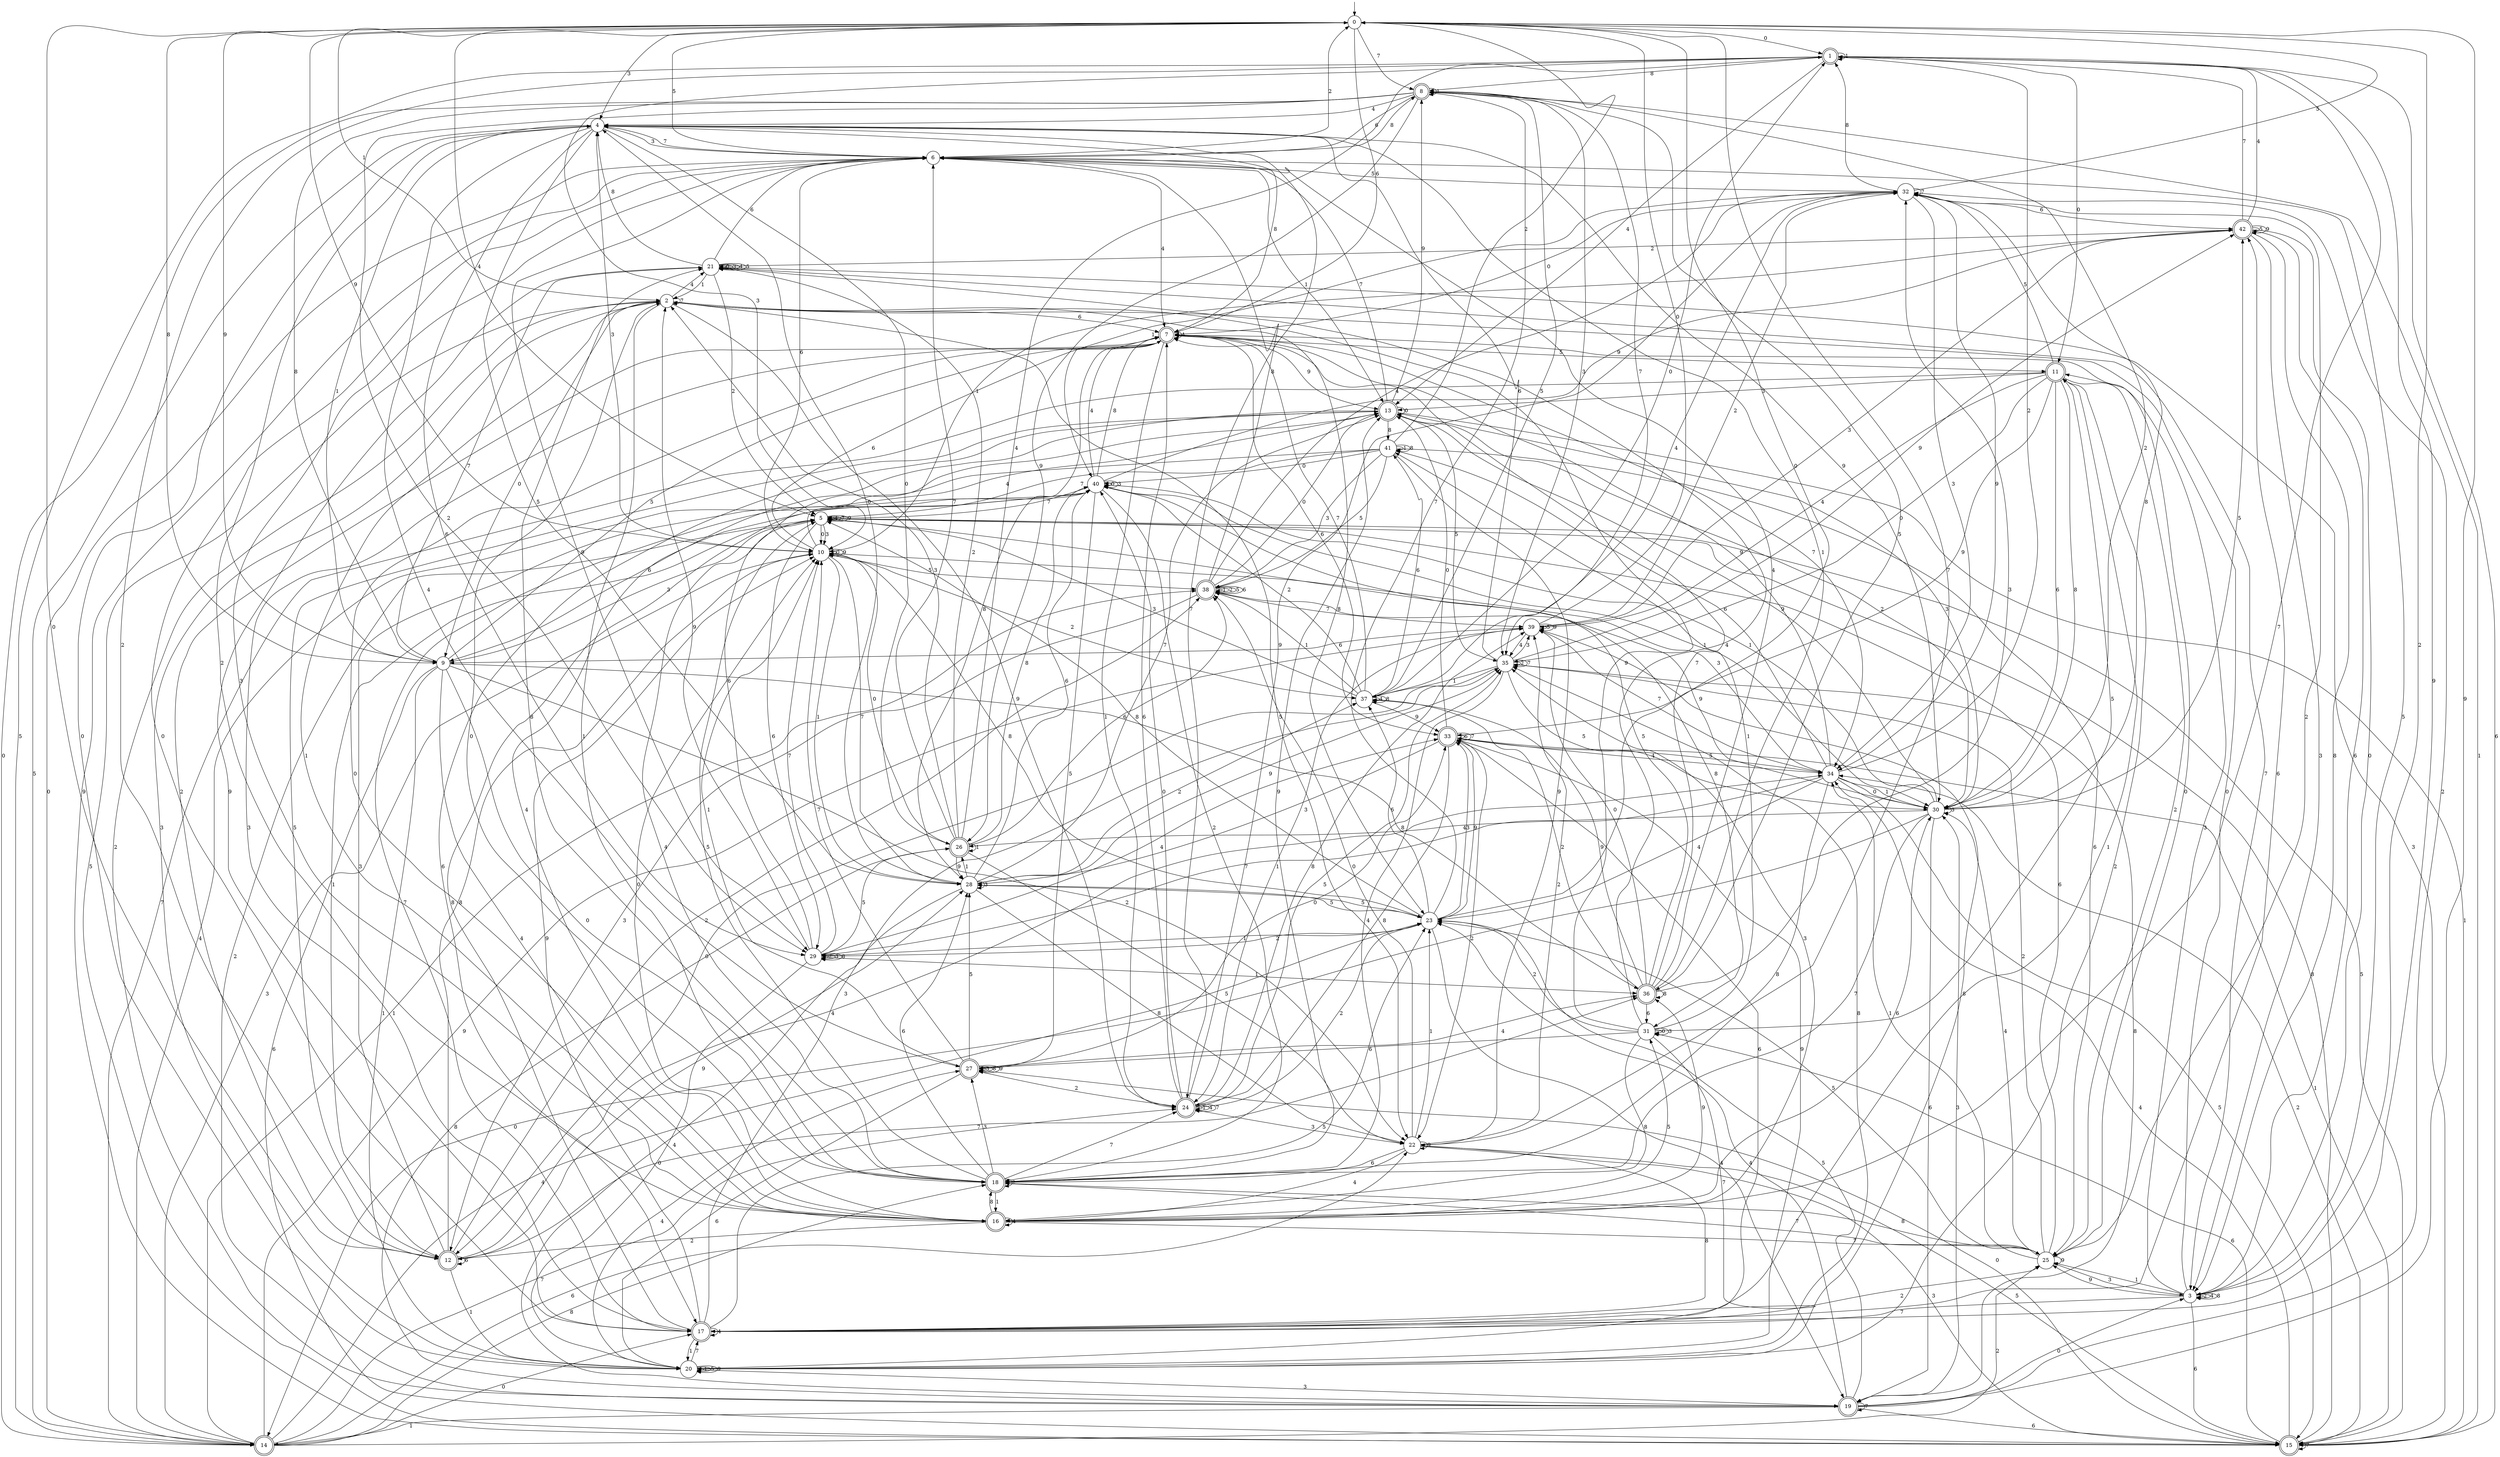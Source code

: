 digraph g {

	s0 [shape="circle" label="0"];
	s1 [shape="doublecircle" label="1"];
	s2 [shape="circle" label="2"];
	s3 [shape="circle" label="3"];
	s4 [shape="circle" label="4"];
	s5 [shape="circle" label="5"];
	s6 [shape="circle" label="6"];
	s7 [shape="doublecircle" label="7"];
	s8 [shape="doublecircle" label="8"];
	s9 [shape="circle" label="9"];
	s10 [shape="circle" label="10"];
	s11 [shape="doublecircle" label="11"];
	s12 [shape="doublecircle" label="12"];
	s13 [shape="doublecircle" label="13"];
	s14 [shape="doublecircle" label="14"];
	s15 [shape="doublecircle" label="15"];
	s16 [shape="doublecircle" label="16"];
	s17 [shape="doublecircle" label="17"];
	s18 [shape="doublecircle" label="18"];
	s19 [shape="doublecircle" label="19"];
	s20 [shape="circle" label="20"];
	s21 [shape="circle" label="21"];
	s22 [shape="circle" label="22"];
	s23 [shape="circle" label="23"];
	s24 [shape="doublecircle" label="24"];
	s25 [shape="circle" label="25"];
	s26 [shape="doublecircle" label="26"];
	s27 [shape="doublecircle" label="27"];
	s28 [shape="circle" label="28"];
	s29 [shape="circle" label="29"];
	s30 [shape="circle" label="30"];
	s31 [shape="circle" label="31"];
	s32 [shape="circle" label="32"];
	s33 [shape="doublecircle" label="33"];
	s34 [shape="circle" label="34"];
	s35 [shape="circle" label="35"];
	s36 [shape="doublecircle" label="36"];
	s37 [shape="circle" label="37"];
	s38 [shape="doublecircle" label="38"];
	s39 [shape="circle" label="39"];
	s40 [shape="circle" label="40"];
	s41 [shape="circle" label="41"];
	s42 [shape="doublecircle" label="42"];
	s0 -> s1 [label="0"];
	s0 -> s2 [label="1"];
	s0 -> s3 [label="2"];
	s0 -> s4 [label="3"];
	s0 -> s5 [label="4"];
	s0 -> s6 [label="5"];
	s0 -> s7 [label="6"];
	s0 -> s8 [label="7"];
	s0 -> s9 [label="8"];
	s0 -> s10 [label="9"];
	s1 -> s11 [label="0"];
	s1 -> s1 [label="1"];
	s1 -> s12 [label="2"];
	s1 -> s10 [label="3"];
	s1 -> s13 [label="4"];
	s1 -> s14 [label="5"];
	s1 -> s15 [label="6"];
	s1 -> s16 [label="7"];
	s1 -> s8 [label="8"];
	s1 -> s17 [label="9"];
	s2 -> s9 [label="0"];
	s2 -> s18 [label="1"];
	s2 -> s19 [label="2"];
	s2 -> s20 [label="3"];
	s2 -> s21 [label="4"];
	s2 -> s22 [label="5"];
	s2 -> s7 [label="6"];
	s2 -> s2 [label="7"];
	s2 -> s23 [label="8"];
	s2 -> s24 [label="9"];
	s3 -> s2 [label="0"];
	s3 -> s25 [label="1"];
	s3 -> s3 [label="2"];
	s3 -> s11 [label="3"];
	s3 -> s3 [label="4"];
	s3 -> s6 [label="5"];
	s3 -> s15 [label="6"];
	s3 -> s17 [label="7"];
	s3 -> s3 [label="8"];
	s3 -> s25 [label="9"];
	s4 -> s26 [label="0"];
	s4 -> s9 [label="1"];
	s4 -> s16 [label="2"];
	s4 -> s6 [label="3"];
	s4 -> s27 [label="4"];
	s4 -> s28 [label="5"];
	s4 -> s29 [label="6"];
	s4 -> s24 [label="7"];
	s4 -> s7 [label="8"];
	s4 -> s30 [label="9"];
	s5 -> s10 [label="0"];
	s5 -> s12 [label="1"];
	s5 -> s19 [label="2"];
	s5 -> s10 [label="3"];
	s5 -> s5 [label="4"];
	s5 -> s15 [label="5"];
	s5 -> s29 [label="6"];
	s5 -> s5 [label="7"];
	s5 -> s31 [label="8"];
	s5 -> s5 [label="9"];
	s6 -> s14 [label="0"];
	s6 -> s13 [label="1"];
	s6 -> s0 [label="2"];
	s6 -> s16 [label="3"];
	s6 -> s7 [label="4"];
	s6 -> s32 [label="5"];
	s6 -> s10 [label="6"];
	s6 -> s4 [label="7"];
	s6 -> s8 [label="8"];
	s6 -> s29 [label="9"];
	s7 -> s16 [label="0"];
	s7 -> s24 [label="1"];
	s7 -> s12 [label="2"];
	s7 -> s17 [label="3"];
	s7 -> s7 [label="4"];
	s7 -> s11 [label="5"];
	s7 -> s33 [label="6"];
	s7 -> s34 [label="7"];
	s7 -> s28 [label="8"];
	s7 -> s13 [label="9"];
	s8 -> s14 [label="0"];
	s8 -> s8 [label="1"];
	s8 -> s29 [label="2"];
	s8 -> s35 [label="3"];
	s8 -> s4 [label="4"];
	s8 -> s36 [label="5"];
	s8 -> s6 [label="6"];
	s8 -> s35 [label="7"];
	s8 -> s9 [label="8"];
	s8 -> s26 [label="9"];
	s9 -> s18 [label="0"];
	s9 -> s20 [label="1"];
	s9 -> s22 [label="2"];
	s9 -> s5 [label="3"];
	s9 -> s16 [label="4"];
	s9 -> s7 [label="5"];
	s9 -> s15 [label="6"];
	s9 -> s21 [label="7"];
	s9 -> s36 [label="8"];
	s9 -> s0 [label="9"];
	s10 -> s10 [label="0"];
	s10 -> s28 [label="1"];
	s10 -> s37 [label="2"];
	s10 -> s4 [label="3"];
	s10 -> s13 [label="4"];
	s10 -> s38 [label="5"];
	s10 -> s7 [label="6"];
	s10 -> s28 [label="7"];
	s10 -> s23 [label="8"];
	s10 -> s10 [label="9"];
	s11 -> s35 [label="0"];
	s11 -> s17 [label="1"];
	s11 -> s25 [label="2"];
	s11 -> s13 [label="3"];
	s11 -> s39 [label="4"];
	s11 -> s32 [label="5"];
	s11 -> s30 [label="6"];
	s11 -> s14 [label="7"];
	s11 -> s30 [label="8"];
	s11 -> s33 [label="9"];
	s12 -> s0 [label="0"];
	s12 -> s20 [label="1"];
	s12 -> s38 [label="2"];
	s12 -> s40 [label="3"];
	s12 -> s34 [label="4"];
	s12 -> s13 [label="5"];
	s12 -> s12 [label="6"];
	s12 -> s36 [label="7"];
	s12 -> s10 [label="8"];
	s12 -> s28 [label="9"];
	s13 -> s13 [label="0"];
	s13 -> s15 [label="1"];
	s13 -> s30 [label="2"];
	s13 -> s30 [label="3"];
	s13 -> s16 [label="4"];
	s13 -> s35 [label="5"];
	s13 -> s17 [label="6"];
	s13 -> s6 [label="7"];
	s13 -> s41 [label="8"];
	s13 -> s8 [label="9"];
	s14 -> s17 [label="0"];
	s14 -> s38 [label="1"];
	s14 -> s25 [label="2"];
	s14 -> s10 [label="3"];
	s14 -> s23 [label="4"];
	s14 -> s4 [label="5"];
	s14 -> s22 [label="6"];
	s14 -> s24 [label="7"];
	s14 -> s18 [label="8"];
	s14 -> s39 [label="9"];
	s15 -> s27 [label="0"];
	s15 -> s8 [label="1"];
	s15 -> s34 [label="2"];
	s15 -> s21 [label="3"];
	s15 -> s34 [label="4"];
	s15 -> s2 [label="5"];
	s15 -> s31 [label="6"];
	s15 -> s15 [label="7"];
	s15 -> s5 [label="8"];
	s15 -> s6 [label="9"];
	s16 -> s10 [label="0"];
	s16 -> s2 [label="1"];
	s16 -> s12 [label="2"];
	s16 -> s35 [label="3"];
	s16 -> s16 [label="4"];
	s16 -> s31 [label="5"];
	s16 -> s30 [label="6"];
	s16 -> s25 [label="7"];
	s16 -> s18 [label="8"];
	s16 -> s36 [label="9"];
	s17 -> s6 [label="0"];
	s17 -> s20 [label="1"];
	s17 -> s25 [label="2"];
	s17 -> s35 [label="3"];
	s17 -> s17 [label="4"];
	s17 -> s23 [label="5"];
	s17 -> s42 [label="6"];
	s17 -> s40 [label="7"];
	s17 -> s40 [label="8"];
	s17 -> s10 [label="9"];
	s18 -> s2 [label="0"];
	s18 -> s16 [label="1"];
	s18 -> s18 [label="2"];
	s18 -> s27 [label="3"];
	s18 -> s5 [label="4"];
	s18 -> s5 [label="5"];
	s18 -> s28 [label="6"];
	s18 -> s24 [label="7"];
	s18 -> s21 [label="8"];
	s18 -> s13 [label="9"];
	s19 -> s3 [label="0"];
	s19 -> s14 [label="1"];
	s19 -> s32 [label="2"];
	s19 -> s30 [label="3"];
	s19 -> s23 [label="4"];
	s19 -> s23 [label="5"];
	s19 -> s15 [label="6"];
	s19 -> s19 [label="7"];
	s19 -> s26 [label="8"];
	s19 -> s0 [label="9"];
	s20 -> s4 [label="0"];
	s20 -> s20 [label="1"];
	s20 -> s11 [label="2"];
	s20 -> s19 [label="3"];
	s20 -> s27 [label="4"];
	s20 -> s20 [label="5"];
	s20 -> s33 [label="6"];
	s20 -> s17 [label="7"];
	s20 -> s35 [label="8"];
	s20 -> s20 [label="9"];
	s21 -> s21 [label="0"];
	s21 -> s2 [label="1"];
	s21 -> s5 [label="2"];
	s21 -> s21 [label="3"];
	s21 -> s21 [label="4"];
	s21 -> s21 [label="5"];
	s21 -> s6 [label="6"];
	s21 -> s3 [label="7"];
	s21 -> s4 [label="8"];
	s21 -> s17 [label="9"];
	s22 -> s38 [label="0"];
	s22 -> s23 [label="1"];
	s22 -> s39 [label="2"];
	s22 -> s15 [label="3"];
	s22 -> s16 [label="4"];
	s22 -> s15 [label="5"];
	s22 -> s18 [label="6"];
	s22 -> s0 [label="7"];
	s22 -> s17 [label="8"];
	s22 -> s22 [label="9"];
	s23 -> s0 [label="0"];
	s23 -> s29 [label="1"];
	s23 -> s29 [label="2"];
	s23 -> s33 [label="3"];
	s23 -> s19 [label="4"];
	s23 -> s28 [label="5"];
	s23 -> s37 [label="6"];
	s23 -> s8 [label="7"];
	s23 -> s5 [label="8"];
	s23 -> s33 [label="9"];
	s24 -> s40 [label="0"];
	s24 -> s24 [label="1"];
	s24 -> s23 [label="2"];
	s24 -> s22 [label="3"];
	s24 -> s24 [label="4"];
	s24 -> s35 [label="5"];
	s24 -> s7 [label="6"];
	s24 -> s24 [label="7"];
	s24 -> s39 [label="8"];
	s24 -> s32 [label="9"];
	s25 -> s7 [label="0"];
	s25 -> s34 [label="1"];
	s25 -> s35 [label="2"];
	s25 -> s3 [label="3"];
	s25 -> s30 [label="4"];
	s25 -> s23 [label="5"];
	s25 -> s5 [label="6"];
	s25 -> s18 [label="7"];
	s25 -> s18 [label="8"];
	s25 -> s25 [label="9"];
	s26 -> s10 [label="0"];
	s26 -> s26 [label="1"];
	s26 -> s21 [label="2"];
	s26 -> s2 [label="3"];
	s26 -> s1 [label="4"];
	s26 -> s22 [label="5"];
	s26 -> s38 [label="6"];
	s26 -> s6 [label="7"];
	s26 -> s40 [label="8"];
	s26 -> s28 [label="9"];
	s27 -> s33 [label="0"];
	s27 -> s10 [label="1"];
	s27 -> s24 [label="2"];
	s27 -> s27 [label="3"];
	s27 -> s36 [label="4"];
	s27 -> s28 [label="5"];
	s27 -> s20 [label="6"];
	s27 -> s10 [label="7"];
	s27 -> s27 [label="8"];
	s27 -> s27 [label="9"];
	s28 -> s4 [label="0"];
	s28 -> s26 [label="1"];
	s28 -> s37 [label="2"];
	s28 -> s28 [label="3"];
	s28 -> s19 [label="4"];
	s28 -> s23 [label="5"];
	s28 -> s40 [label="6"];
	s28 -> s13 [label="7"];
	s28 -> s22 [label="8"];
	s28 -> s35 [label="9"];
	s29 -> s20 [label="0"];
	s29 -> s36 [label="1"];
	s29 -> s29 [label="2"];
	s29 -> s29 [label="3"];
	s29 -> s33 [label="4"];
	s29 -> s26 [label="5"];
	s29 -> s13 [label="6"];
	s29 -> s10 [label="7"];
	s29 -> s29 [label="8"];
	s29 -> s2 [label="9"];
	s30 -> s14 [label="0"];
	s30 -> s40 [label="1"];
	s30 -> s8 [label="2"];
	s30 -> s30 [label="3"];
	s30 -> s26 [label="4"];
	s30 -> s42 [label="5"];
	s30 -> s19 [label="6"];
	s30 -> s18 [label="7"];
	s30 -> s32 [label="8"];
	s30 -> s13 [label="9"];
	s31 -> s31 [label="0"];
	s31 -> s41 [label="1"];
	s31 -> s23 [label="2"];
	s31 -> s31 [label="3"];
	s31 -> s21 [label="4"];
	s31 -> s11 [label="5"];
	s31 -> s27 [label="6"];
	s31 -> s17 [label="7"];
	s31 -> s16 [label="8"];
	s31 -> s2 [label="9"];
	s32 -> s7 [label="0"];
	s32 -> s40 [label="1"];
	s32 -> s25 [label="2"];
	s32 -> s34 [label="3"];
	s32 -> s37 [label="4"];
	s32 -> s0 [label="5"];
	s32 -> s42 [label="6"];
	s32 -> s32 [label="7"];
	s32 -> s1 [label="8"];
	s32 -> s34 [label="9"];
	s33 -> s13 [label="0"];
	s33 -> s15 [label="1"];
	s33 -> s22 [label="2"];
	s33 -> s28 [label="3"];
	s33 -> s34 [label="4"];
	s33 -> s34 [label="5"];
	s33 -> s33 [label="6"];
	s33 -> s33 [label="7"];
	s33 -> s24 [label="8"];
	s33 -> s20 [label="9"];
	s34 -> s30 [label="0"];
	s34 -> s30 [label="1"];
	s34 -> s1 [label="2"];
	s34 -> s10 [label="3"];
	s34 -> s23 [label="4"];
	s34 -> s15 [label="5"];
	s34 -> s41 [label="6"];
	s34 -> s29 [label="7"];
	s34 -> s18 [label="8"];
	s34 -> s7 [label="9"];
	s35 -> s12 [label="0"];
	s35 -> s37 [label="1"];
	s35 -> s35 [label="2"];
	s35 -> s39 [label="3"];
	s35 -> s18 [label="4"];
	s35 -> s30 [label="5"];
	s35 -> s4 [label="6"];
	s35 -> s35 [label="7"];
	s35 -> s19 [label="8"];
	s35 -> s42 [label="9"];
	s36 -> s39 [label="0"];
	s36 -> s4 [label="1"];
	s36 -> s37 [label="2"];
	s36 -> s32 [label="3"];
	s36 -> s6 [label="4"];
	s36 -> s40 [label="5"];
	s36 -> s31 [label="6"];
	s36 -> s7 [label="7"];
	s36 -> s36 [label="8"];
	s36 -> s37 [label="9"];
	s37 -> s1 [label="0"];
	s37 -> s38 [label="1"];
	s37 -> s40 [label="2"];
	s37 -> s5 [label="3"];
	s37 -> s37 [label="4"];
	s37 -> s8 [label="5"];
	s37 -> s41 [label="6"];
	s37 -> s7 [label="7"];
	s37 -> s37 [label="8"];
	s37 -> s33 [label="9"];
	s38 -> s13 [label="0"];
	s38 -> s38 [label="1"];
	s38 -> s38 [label="2"];
	s38 -> s12 [label="3"];
	s38 -> s32 [label="4"];
	s38 -> s38 [label="5"];
	s38 -> s38 [label="6"];
	s38 -> s39 [label="7"];
	s38 -> s6 [label="8"];
	s38 -> s30 [label="9"];
	s39 -> s0 [label="0"];
	s39 -> s24 [label="1"];
	s39 -> s32 [label="2"];
	s39 -> s42 [label="3"];
	s39 -> s35 [label="4"];
	s39 -> s39 [label="5"];
	s39 -> s9 [label="6"];
	s39 -> s34 [label="7"];
	s39 -> s20 [label="8"];
	s39 -> s39 [label="9"];
	s40 -> s40 [label="0"];
	s40 -> s30 [label="1"];
	s40 -> s18 [label="2"];
	s40 -> s40 [label="3"];
	s40 -> s7 [label="4"];
	s40 -> s27 [label="5"];
	s40 -> s9 [label="6"];
	s40 -> s5 [label="7"];
	s40 -> s7 [label="8"];
	s40 -> s42 [label="9"];
	s41 -> s40 [label="0"];
	s41 -> s41 [label="1"];
	s41 -> s0 [label="2"];
	s41 -> s38 [label="3"];
	s41 -> s14 [label="4"];
	s41 -> s38 [label="5"];
	s41 -> s25 [label="6"];
	s41 -> s5 [label="7"];
	s41 -> s41 [label="8"];
	s41 -> s22 [label="9"];
	s42 -> s3 [label="0"];
	s42 -> s10 [label="1"];
	s42 -> s21 [label="2"];
	s42 -> s3 [label="3"];
	s42 -> s1 [label="4"];
	s42 -> s42 [label="5"];
	s42 -> s3 [label="6"];
	s42 -> s1 [label="7"];
	s42 -> s3 [label="8"];
	s42 -> s42 [label="9"];

__start0 [label="" shape="none" width="0" height="0"];
__start0 -> s0;

}

